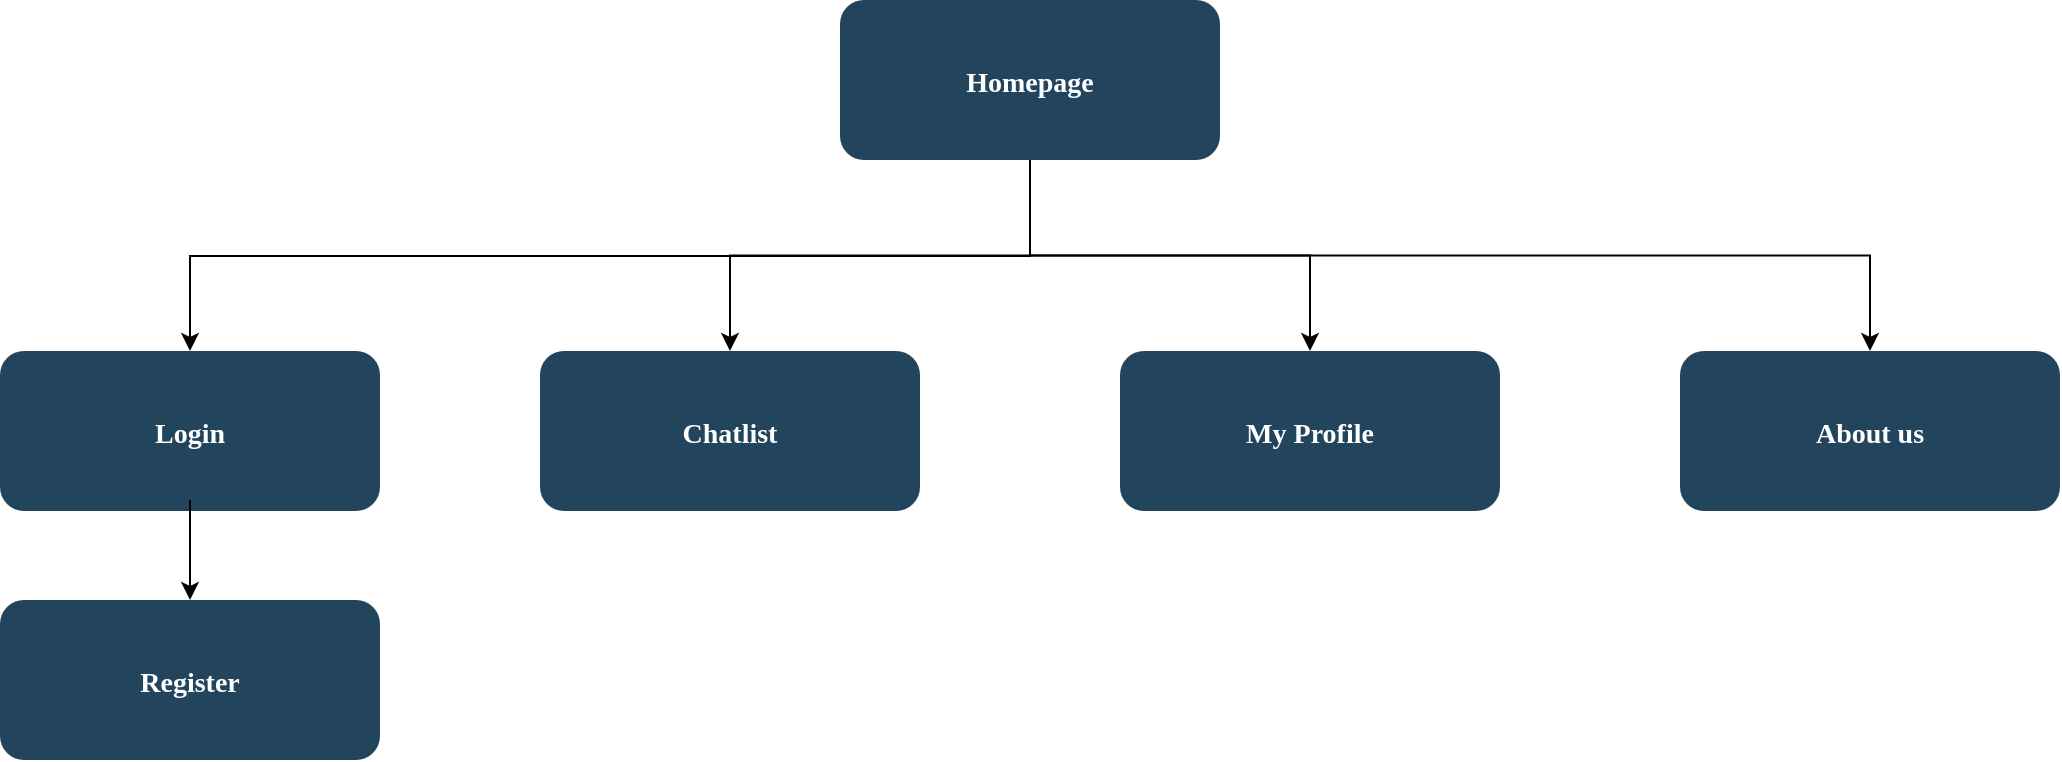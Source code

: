 <mxfile version="20.5.1" type="github"><diagram name="Page-1" id="2c0d36ab-eaac-3732-788b-9136903baeff"><mxGraphModel dx="1198" dy="812" grid="1" gridSize="10" guides="1" tooltips="1" connect="1" arrows="1" fold="1" page="1" pageScale="1.5" pageWidth="1169" pageHeight="827" background="none" math="0" shadow="0"><root><mxCell id="0"/><mxCell id="1" parent="0"/><mxCell id="va_Cb9OuqT3fuFRlaBq0-126" style="edgeStyle=orthogonalEdgeStyle;rounded=0;orthogonalLoop=1;jettySize=auto;html=1;entryX=0.5;entryY=0;entryDx=0;entryDy=0;strokeWidth=1;exitX=0.5;exitY=1;exitDx=0;exitDy=0;" edge="1" parent="1" source="2" target="va_Cb9OuqT3fuFRlaBq0-123"><mxGeometry relative="1" as="geometry"/></mxCell><mxCell id="va_Cb9OuqT3fuFRlaBq0-130" style="edgeStyle=orthogonalEdgeStyle;rounded=0;orthogonalLoop=1;jettySize=auto;html=1;strokeWidth=1;" edge="1" parent="1" source="2" target="va_Cb9OuqT3fuFRlaBq0-129"><mxGeometry relative="1" as="geometry"/></mxCell><mxCell id="va_Cb9OuqT3fuFRlaBq0-132" style="edgeStyle=orthogonalEdgeStyle;rounded=0;orthogonalLoop=1;jettySize=auto;html=1;strokeWidth=1;" edge="1" parent="1" source="2" target="va_Cb9OuqT3fuFRlaBq0-131"><mxGeometry relative="1" as="geometry"/></mxCell><mxCell id="2" value="Homepage" style="rounded=1;fillColor=#23445D;gradientColor=none;strokeColor=none;fontColor=#FFFFFF;fontStyle=1;fontFamily=Tahoma;fontSize=14" parent="1" vertex="1"><mxGeometry x="630" y="160" width="190" height="80" as="geometry"/></mxCell><mxCell id="12" value="Register" style="rounded=1;fillColor=#23445D;gradientColor=none;strokeColor=none;fontColor=#FFFFFF;fontStyle=1;fontFamily=Tahoma;fontSize=14" parent="1" vertex="1"><mxGeometry x="210.0" y="460" width="190" height="80" as="geometry"/></mxCell><mxCell id="13" value="Login" style="rounded=1;fillColor=#23445D;gradientColor=none;strokeColor=none;fontColor=#FFFFFF;fontStyle=1;fontFamily=Tahoma;fontSize=14" parent="1" vertex="1"><mxGeometry x="210" y="335.5" width="190" height="80" as="geometry"/></mxCell><mxCell id="59" value="" style="edgeStyle=elbowEdgeStyle;elbow=vertical;strokeWidth=1;rounded=0;" parent="1" target="12" edge="1"><mxGeometry x="347" y="225.5" width="100" height="100" as="geometry"><mxPoint x="305" y="410" as="sourcePoint"/><mxPoint x="1467.0" y="345.5" as="targetPoint"/></mxGeometry></mxCell><mxCell id="61" value="" style="edgeStyle=elbowEdgeStyle;elbow=vertical;strokeWidth=1;rounded=0" parent="1" source="2" target="13" edge="1"><mxGeometry x="-23" y="135.5" width="100" height="100" as="geometry"><mxPoint x="-23" y="235.5" as="sourcePoint"/><mxPoint x="77" y="135.5" as="targetPoint"/></mxGeometry></mxCell><mxCell id="va_Cb9OuqT3fuFRlaBq0-123" value="About us" style="rounded=1;fillColor=#23445D;gradientColor=none;strokeColor=none;fontColor=#FFFFFF;fontStyle=1;fontFamily=Tahoma;fontSize=14" vertex="1" parent="1"><mxGeometry x="1050" y="335.5" width="190" height="80" as="geometry"/></mxCell><mxCell id="va_Cb9OuqT3fuFRlaBq0-129" value="Chatlist" style="rounded=1;fillColor=#23445D;gradientColor=none;strokeColor=none;fontColor=#FFFFFF;fontStyle=1;fontFamily=Tahoma;fontSize=14" vertex="1" parent="1"><mxGeometry x="480" y="335.5" width="190" height="80" as="geometry"/></mxCell><mxCell id="va_Cb9OuqT3fuFRlaBq0-131" value="My Profile" style="rounded=1;fillColor=#23445D;gradientColor=none;strokeColor=none;fontColor=#FFFFFF;fontStyle=1;fontFamily=Tahoma;fontSize=14" vertex="1" parent="1"><mxGeometry x="770" y="335.5" width="190" height="80" as="geometry"/></mxCell></root></mxGraphModel></diagram></mxfile>